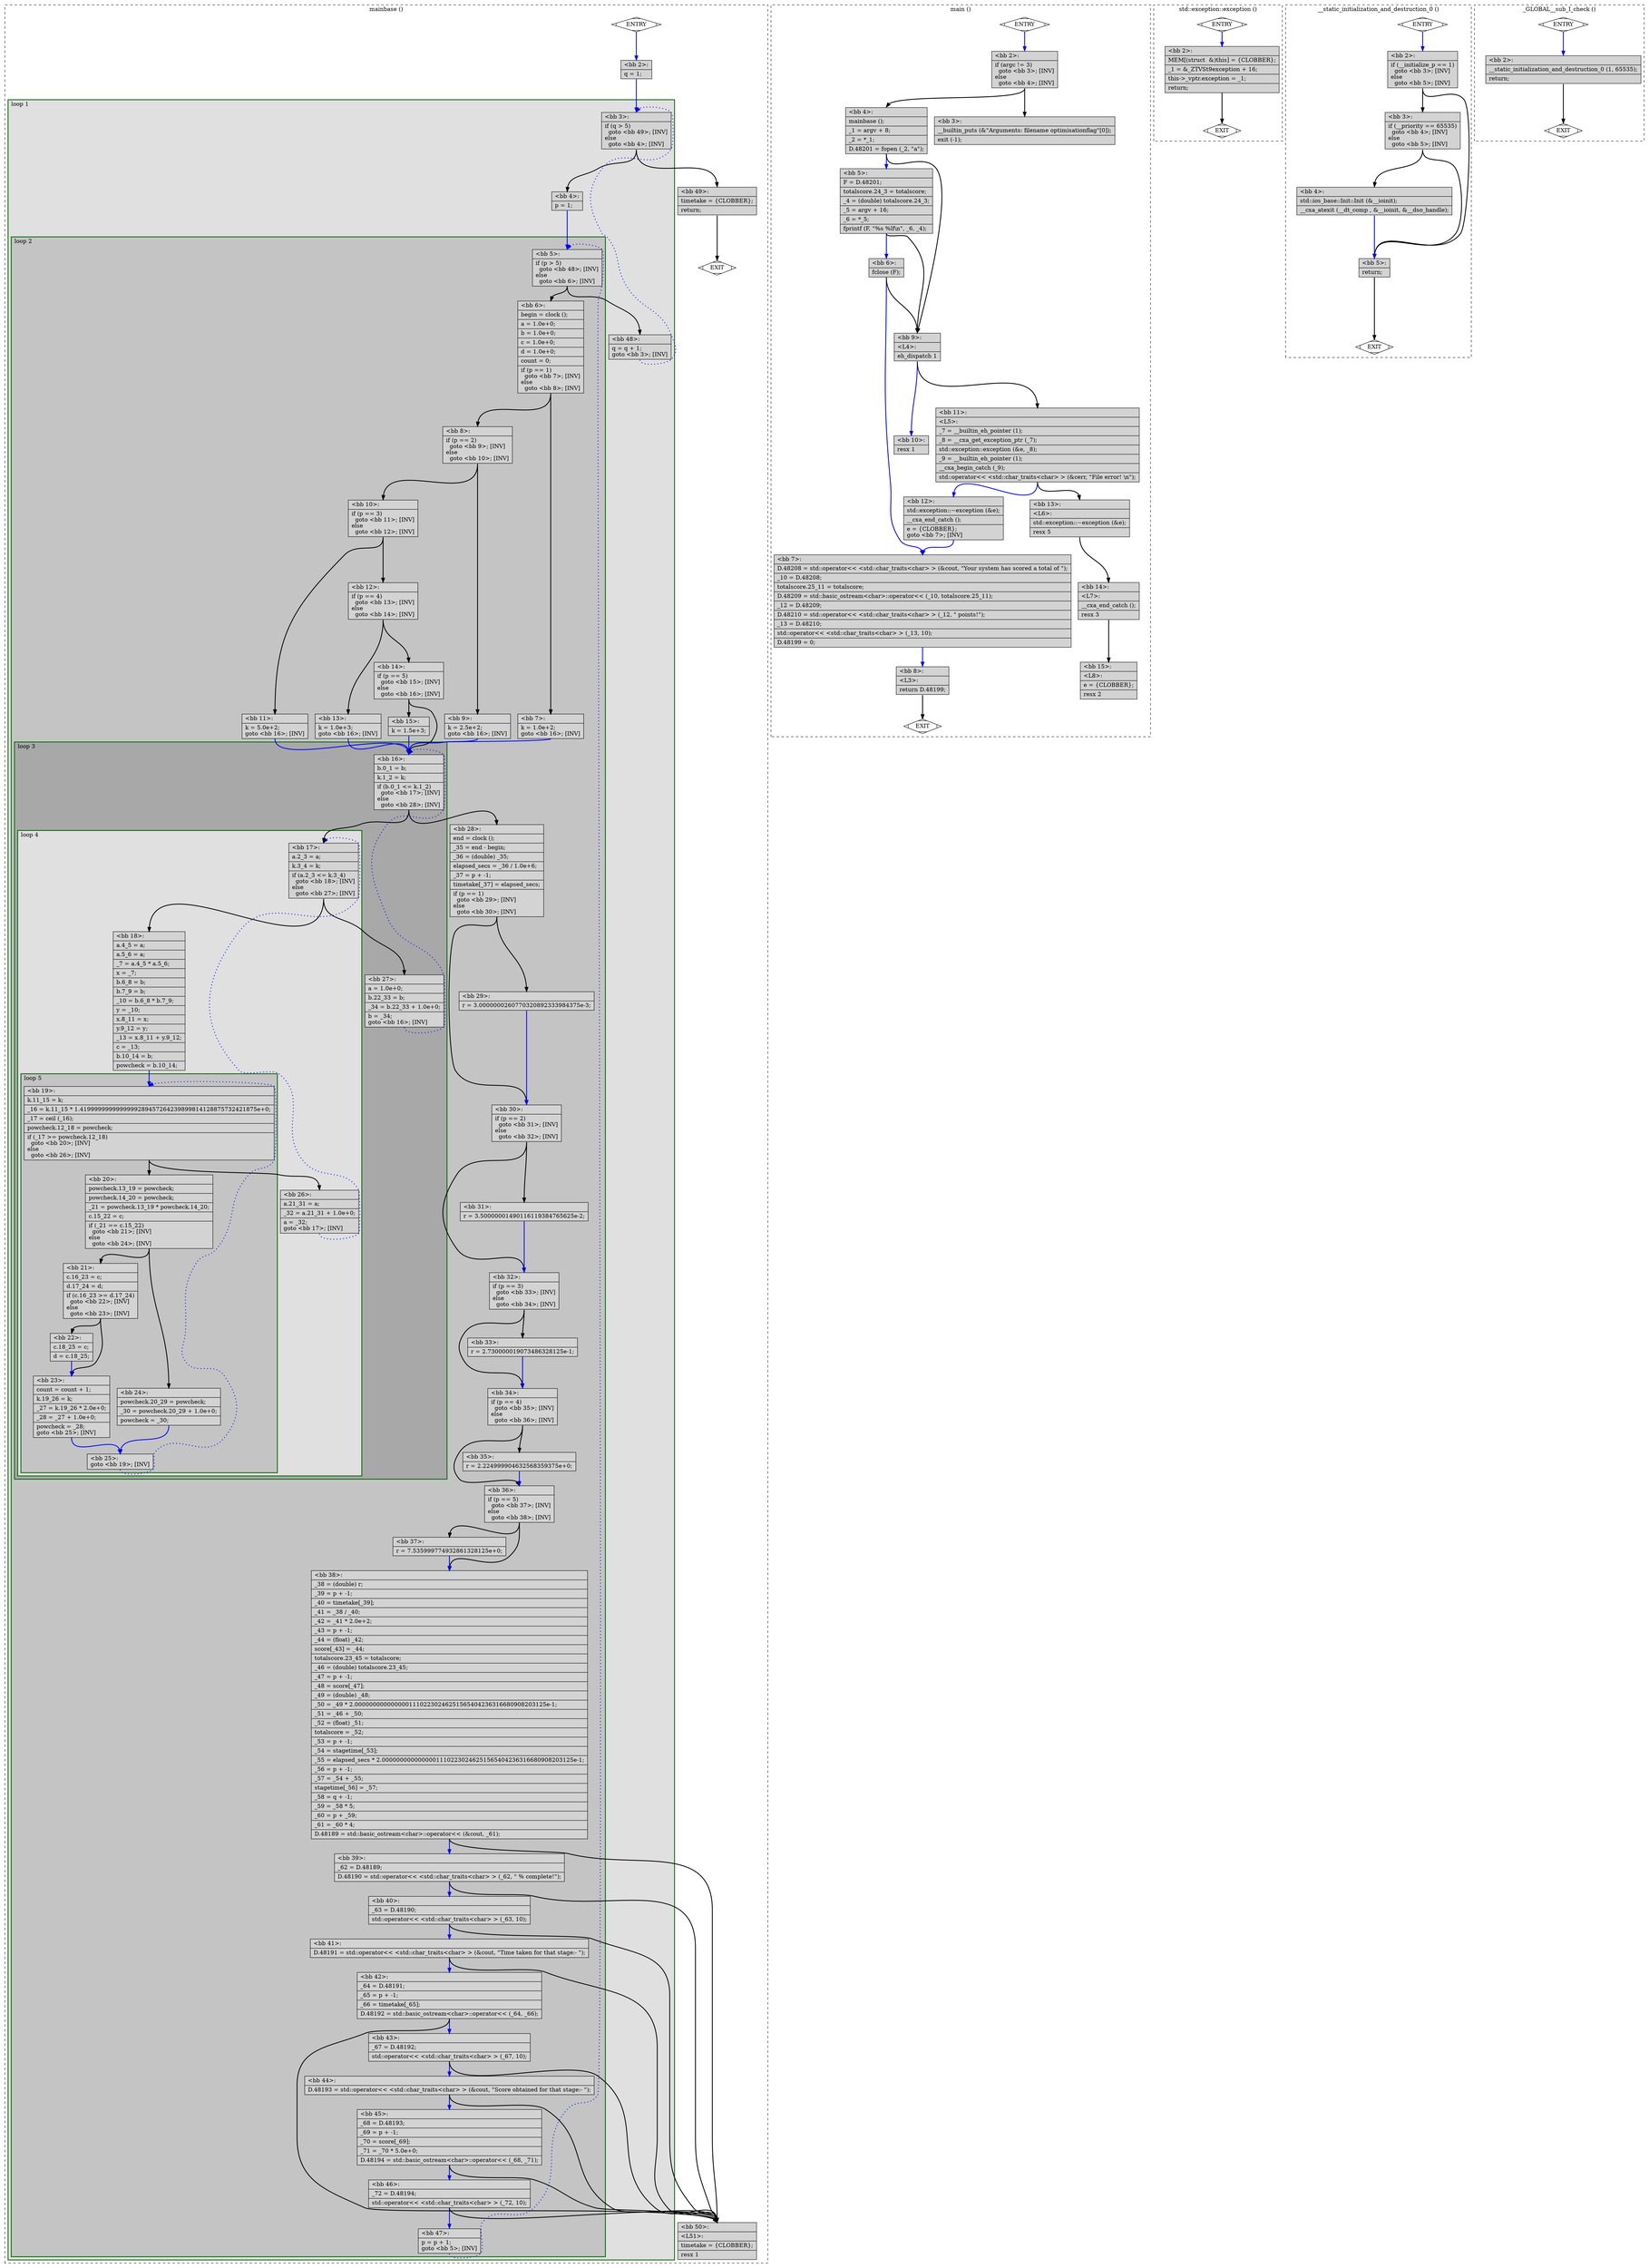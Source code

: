 digraph "benchmark.cpp.012t.ompexp" {
overlap=false;
subgraph "cluster_mainbase" {
	style="dashed";
	color="black";
	label="mainbase ()";
	subgraph cluster_1866_1 {
	style="filled";
	color="darkgreen";
	fillcolor="grey88";
	label="loop 1";
	labeljust=l;
	penwidth=2;
	subgraph cluster_1866_2 {
	style="filled";
	color="darkgreen";
	fillcolor="grey77";
	label="loop 2";
	labeljust=l;
	penwidth=2;
	subgraph cluster_1866_3 {
	style="filled";
	color="darkgreen";
	fillcolor="grey66";
	label="loop 3";
	labeljust=l;
	penwidth=2;
	subgraph cluster_1866_4 {
	style="filled";
	color="darkgreen";
	fillcolor="grey88";
	label="loop 4";
	labeljust=l;
	penwidth=2;
	subgraph cluster_1866_5 {
	style="filled";
	color="darkgreen";
	fillcolor="grey77";
	label="loop 5";
	labeljust=l;
	penwidth=2;
	fn_1866_basic_block_19 [shape=record,style=filled,fillcolor=lightgrey,label="{\<bb\ 19\>:\l\
|k.11_15\ =\ k;\l\
|_16\ =\ k.11_15\ *\ 1.4199999999999999289457264239899814128875732421875e+0;\l\
|_17\ =\ ceil\ (_16);\l\
|powcheck.12_18\ =\ powcheck;\l\
|if\ (_17\ \>=\ powcheck.12_18)\l\
\ \ goto\ \<bb\ 20\>;\ [INV]\l\
else\l\
\ \ goto\ \<bb\ 26\>;\ [INV]\l\
}"];

	fn_1866_basic_block_20 [shape=record,style=filled,fillcolor=lightgrey,label="{\<bb\ 20\>:\l\
|powcheck.13_19\ =\ powcheck;\l\
|powcheck.14_20\ =\ powcheck;\l\
|_21\ =\ powcheck.13_19\ *\ powcheck.14_20;\l\
|c.15_22\ =\ c;\l\
|if\ (_21\ ==\ c.15_22)\l\
\ \ goto\ \<bb\ 21\>;\ [INV]\l\
else\l\
\ \ goto\ \<bb\ 24\>;\ [INV]\l\
}"];

	fn_1866_basic_block_21 [shape=record,style=filled,fillcolor=lightgrey,label="{\<bb\ 21\>:\l\
|c.16_23\ =\ c;\l\
|d.17_24\ =\ d;\l\
|if\ (c.16_23\ \>=\ d.17_24)\l\
\ \ goto\ \<bb\ 22\>;\ [INV]\l\
else\l\
\ \ goto\ \<bb\ 23\>;\ [INV]\l\
}"];

	fn_1866_basic_block_24 [shape=record,style=filled,fillcolor=lightgrey,label="{\<bb\ 24\>:\l\
|powcheck.20_29\ =\ powcheck;\l\
|_30\ =\ powcheck.20_29\ +\ 1.0e+0;\l\
|powcheck\ =\ _30;\l\
}"];

	fn_1866_basic_block_22 [shape=record,style=filled,fillcolor=lightgrey,label="{\<bb\ 22\>:\l\
|c.18_25\ =\ c;\l\
|d\ =\ c.18_25;\l\
}"];

	fn_1866_basic_block_23 [shape=record,style=filled,fillcolor=lightgrey,label="{\<bb\ 23\>:\l\
|count\ =\ count\ +\ 1;\l\
|k.19_26\ =\ k;\l\
|_27\ =\ k.19_26\ *\ 2.0e+0;\l\
|_28\ =\ _27\ +\ 1.0e+0;\l\
|powcheck\ =\ _28;\l\
goto\ \<bb\ 25\>;\ [INV]\l\
}"];

	fn_1866_basic_block_25 [shape=record,style=filled,fillcolor=lightgrey,label="{\<bb\ 25\>:\l\
goto\ \<bb\ 19\>;\ [INV]\l\
}"];

	}
	fn_1866_basic_block_17 [shape=record,style=filled,fillcolor=lightgrey,label="{\<bb\ 17\>:\l\
|a.2_3\ =\ a;\l\
|k.3_4\ =\ k;\l\
|if\ (a.2_3\ \<=\ k.3_4)\l\
\ \ goto\ \<bb\ 18\>;\ [INV]\l\
else\l\
\ \ goto\ \<bb\ 27\>;\ [INV]\l\
}"];

	fn_1866_basic_block_18 [shape=record,style=filled,fillcolor=lightgrey,label="{\<bb\ 18\>:\l\
|a.4_5\ =\ a;\l\
|a.5_6\ =\ a;\l\
|_7\ =\ a.4_5\ *\ a.5_6;\l\
|x\ =\ _7;\l\
|b.6_8\ =\ b;\l\
|b.7_9\ =\ b;\l\
|_10\ =\ b.6_8\ *\ b.7_9;\l\
|y\ =\ _10;\l\
|x.8_11\ =\ x;\l\
|y.9_12\ =\ y;\l\
|_13\ =\ x.8_11\ +\ y.9_12;\l\
|c\ =\ _13;\l\
|b.10_14\ =\ b;\l\
|powcheck\ =\ b.10_14;\l\
}"];

	fn_1866_basic_block_26 [shape=record,style=filled,fillcolor=lightgrey,label="{\<bb\ 26\>:\l\
|a.21_31\ =\ a;\l\
|_32\ =\ a.21_31\ +\ 1.0e+0;\l\
|a\ =\ _32;\l\
goto\ \<bb\ 17\>;\ [INV]\l\
}"];

	}
	fn_1866_basic_block_16 [shape=record,style=filled,fillcolor=lightgrey,label="{\<bb\ 16\>:\l\
|b.0_1\ =\ b;\l\
|k.1_2\ =\ k;\l\
|if\ (b.0_1\ \<=\ k.1_2)\l\
\ \ goto\ \<bb\ 17\>;\ [INV]\l\
else\l\
\ \ goto\ \<bb\ 28\>;\ [INV]\l\
}"];

	fn_1866_basic_block_27 [shape=record,style=filled,fillcolor=lightgrey,label="{\<bb\ 27\>:\l\
|a\ =\ 1.0e+0;\l\
|b.22_33\ =\ b;\l\
|_34\ =\ b.22_33\ +\ 1.0e+0;\l\
|b\ =\ _34;\l\
goto\ \<bb\ 16\>;\ [INV]\l\
}"];

	}
	fn_1866_basic_block_5 [shape=record,style=filled,fillcolor=lightgrey,label="{\<bb\ 5\>:\l\
|if\ (p\ \>\ 5)\l\
\ \ goto\ \<bb\ 48\>;\ [INV]\l\
else\l\
\ \ goto\ \<bb\ 6\>;\ [INV]\l\
}"];

	fn_1866_basic_block_6 [shape=record,style=filled,fillcolor=lightgrey,label="{\<bb\ 6\>:\l\
|begin\ =\ clock\ ();\l\
|a\ =\ 1.0e+0;\l\
|b\ =\ 1.0e+0;\l\
|c\ =\ 1.0e+0;\l\
|d\ =\ 1.0e+0;\l\
|count\ =\ 0;\l\
|if\ (p\ ==\ 1)\l\
\ \ goto\ \<bb\ 7\>;\ [INV]\l\
else\l\
\ \ goto\ \<bb\ 8\>;\ [INV]\l\
}"];

	fn_1866_basic_block_7 [shape=record,style=filled,fillcolor=lightgrey,label="{\<bb\ 7\>:\l\
|k\ =\ 1.0e+2;\l\
goto\ \<bb\ 16\>;\ [INV]\l\
}"];

	fn_1866_basic_block_8 [shape=record,style=filled,fillcolor=lightgrey,label="{\<bb\ 8\>:\l\
|if\ (p\ ==\ 2)\l\
\ \ goto\ \<bb\ 9\>;\ [INV]\l\
else\l\
\ \ goto\ \<bb\ 10\>;\ [INV]\l\
}"];

	fn_1866_basic_block_9 [shape=record,style=filled,fillcolor=lightgrey,label="{\<bb\ 9\>:\l\
|k\ =\ 2.5e+2;\l\
goto\ \<bb\ 16\>;\ [INV]\l\
}"];

	fn_1866_basic_block_10 [shape=record,style=filled,fillcolor=lightgrey,label="{\<bb\ 10\>:\l\
|if\ (p\ ==\ 3)\l\
\ \ goto\ \<bb\ 11\>;\ [INV]\l\
else\l\
\ \ goto\ \<bb\ 12\>;\ [INV]\l\
}"];

	fn_1866_basic_block_28 [shape=record,style=filled,fillcolor=lightgrey,label="{\<bb\ 28\>:\l\
|end\ =\ clock\ ();\l\
|_35\ =\ end\ -\ begin;\l\
|_36\ =\ (double)\ _35;\l\
|elapsed_secs\ =\ _36\ /\ 1.0e+6;\l\
|_37\ =\ p\ +\ -1;\l\
|timetake[_37]\ =\ elapsed_secs;\l\
|if\ (p\ ==\ 1)\l\
\ \ goto\ \<bb\ 29\>;\ [INV]\l\
else\l\
\ \ goto\ \<bb\ 30\>;\ [INV]\l\
}"];

	fn_1866_basic_block_11 [shape=record,style=filled,fillcolor=lightgrey,label="{\<bb\ 11\>:\l\
|k\ =\ 5.0e+2;\l\
goto\ \<bb\ 16\>;\ [INV]\l\
}"];

	fn_1866_basic_block_12 [shape=record,style=filled,fillcolor=lightgrey,label="{\<bb\ 12\>:\l\
|if\ (p\ ==\ 4)\l\
\ \ goto\ \<bb\ 13\>;\ [INV]\l\
else\l\
\ \ goto\ \<bb\ 14\>;\ [INV]\l\
}"];

	fn_1866_basic_block_29 [shape=record,style=filled,fillcolor=lightgrey,label="{\<bb\ 29\>:\l\
|r\ =\ 3.0000000260770320892333984375e-3;\l\
}"];

	fn_1866_basic_block_30 [shape=record,style=filled,fillcolor=lightgrey,label="{\<bb\ 30\>:\l\
|if\ (p\ ==\ 2)\l\
\ \ goto\ \<bb\ 31\>;\ [INV]\l\
else\l\
\ \ goto\ \<bb\ 32\>;\ [INV]\l\
}"];

	fn_1866_basic_block_13 [shape=record,style=filled,fillcolor=lightgrey,label="{\<bb\ 13\>:\l\
|k\ =\ 1.0e+3;\l\
goto\ \<bb\ 16\>;\ [INV]\l\
}"];

	fn_1866_basic_block_14 [shape=record,style=filled,fillcolor=lightgrey,label="{\<bb\ 14\>:\l\
|if\ (p\ ==\ 5)\l\
\ \ goto\ \<bb\ 15\>;\ [INV]\l\
else\l\
\ \ goto\ \<bb\ 16\>;\ [INV]\l\
}"];

	fn_1866_basic_block_31 [shape=record,style=filled,fillcolor=lightgrey,label="{\<bb\ 31\>:\l\
|r\ =\ 3.50000001490116119384765625e-2;\l\
}"];

	fn_1866_basic_block_32 [shape=record,style=filled,fillcolor=lightgrey,label="{\<bb\ 32\>:\l\
|if\ (p\ ==\ 3)\l\
\ \ goto\ \<bb\ 33\>;\ [INV]\l\
else\l\
\ \ goto\ \<bb\ 34\>;\ [INV]\l\
}"];

	fn_1866_basic_block_15 [shape=record,style=filled,fillcolor=lightgrey,label="{\<bb\ 15\>:\l\
|k\ =\ 1.5e+3;\l\
}"];

	fn_1866_basic_block_33 [shape=record,style=filled,fillcolor=lightgrey,label="{\<bb\ 33\>:\l\
|r\ =\ 2.730000019073486328125e-1;\l\
}"];

	fn_1866_basic_block_34 [shape=record,style=filled,fillcolor=lightgrey,label="{\<bb\ 34\>:\l\
|if\ (p\ ==\ 4)\l\
\ \ goto\ \<bb\ 35\>;\ [INV]\l\
else\l\
\ \ goto\ \<bb\ 36\>;\ [INV]\l\
}"];

	fn_1866_basic_block_35 [shape=record,style=filled,fillcolor=lightgrey,label="{\<bb\ 35\>:\l\
|r\ =\ 2.224999904632568359375e+0;\l\
}"];

	fn_1866_basic_block_36 [shape=record,style=filled,fillcolor=lightgrey,label="{\<bb\ 36\>:\l\
|if\ (p\ ==\ 5)\l\
\ \ goto\ \<bb\ 37\>;\ [INV]\l\
else\l\
\ \ goto\ \<bb\ 38\>;\ [INV]\l\
}"];

	fn_1866_basic_block_37 [shape=record,style=filled,fillcolor=lightgrey,label="{\<bb\ 37\>:\l\
|r\ =\ 7.535999774932861328125e+0;\l\
}"];

	fn_1866_basic_block_38 [shape=record,style=filled,fillcolor=lightgrey,label="{\<bb\ 38\>:\l\
|_38\ =\ (double)\ r;\l\
|_39\ =\ p\ +\ -1;\l\
|_40\ =\ timetake[_39];\l\
|_41\ =\ _38\ /\ _40;\l\
|_42\ =\ _41\ *\ 2.0e+2;\l\
|_43\ =\ p\ +\ -1;\l\
|_44\ =\ (float)\ _42;\l\
|score[_43]\ =\ _44;\l\
|totalscore.23_45\ =\ totalscore;\l\
|_46\ =\ (double)\ totalscore.23_45;\l\
|_47\ =\ p\ +\ -1;\l\
|_48\ =\ score[_47];\l\
|_49\ =\ (double)\ _48;\l\
|_50\ =\ _49\ *\ 2.00000000000000011102230246251565404236316680908203125e-1;\l\
|_51\ =\ _46\ +\ _50;\l\
|_52\ =\ (float)\ _51;\l\
|totalscore\ =\ _52;\l\
|_53\ =\ p\ +\ -1;\l\
|_54\ =\ stagetime[_53];\l\
|_55\ =\ elapsed_secs\ *\ 2.00000000000000011102230246251565404236316680908203125e-1;\l\
|_56\ =\ p\ +\ -1;\l\
|_57\ =\ _54\ +\ _55;\l\
|stagetime[_56]\ =\ _57;\l\
|_58\ =\ q\ +\ -1;\l\
|_59\ =\ _58\ *\ 5;\l\
|_60\ =\ p\ +\ _59;\l\
|_61\ =\ _60\ *\ 4;\l\
|D.48189\ =\ std::basic_ostream\<char\>::operator\<\<\ (&cout,\ _61);\l\
}"];

	fn_1866_basic_block_39 [shape=record,style=filled,fillcolor=lightgrey,label="{\<bb\ 39\>:\l\
|_62\ =\ D.48189;\l\
|D.48190\ =\ std::operator\<\<\ \<std::char_traits\<char\>\ \>\ (_62,\ \"\ %\ complete!\");\l\
}"];

	fn_1866_basic_block_40 [shape=record,style=filled,fillcolor=lightgrey,label="{\<bb\ 40\>:\l\
|_63\ =\ D.48190;\l\
|std::operator\<\<\ \<std::char_traits\<char\>\ \>\ (_63,\ 10);\l\
}"];

	fn_1866_basic_block_41 [shape=record,style=filled,fillcolor=lightgrey,label="{\<bb\ 41\>:\l\
|D.48191\ =\ std::operator\<\<\ \<std::char_traits\<char\>\ \>\ (&cout,\ \"Time\ taken\ for\ that\ stage:-\ \");\l\
}"];

	fn_1866_basic_block_42 [shape=record,style=filled,fillcolor=lightgrey,label="{\<bb\ 42\>:\l\
|_64\ =\ D.48191;\l\
|_65\ =\ p\ +\ -1;\l\
|_66\ =\ timetake[_65];\l\
|D.48192\ =\ std::basic_ostream\<char\>::operator\<\<\ (_64,\ _66);\l\
}"];

	fn_1866_basic_block_43 [shape=record,style=filled,fillcolor=lightgrey,label="{\<bb\ 43\>:\l\
|_67\ =\ D.48192;\l\
|std::operator\<\<\ \<std::char_traits\<char\>\ \>\ (_67,\ 10);\l\
}"];

	fn_1866_basic_block_44 [shape=record,style=filled,fillcolor=lightgrey,label="{\<bb\ 44\>:\l\
|D.48193\ =\ std::operator\<\<\ \<std::char_traits\<char\>\ \>\ (&cout,\ \"Score\ obtained\ for\ that\ stage:-\ \");\l\
}"];

	fn_1866_basic_block_45 [shape=record,style=filled,fillcolor=lightgrey,label="{\<bb\ 45\>:\l\
|_68\ =\ D.48193;\l\
|_69\ =\ p\ +\ -1;\l\
|_70\ =\ score[_69];\l\
|_71\ =\ _70\ *\ 5.0e+0;\l\
|D.48194\ =\ std::basic_ostream\<char\>::operator\<\<\ (_68,\ _71);\l\
}"];

	fn_1866_basic_block_46 [shape=record,style=filled,fillcolor=lightgrey,label="{\<bb\ 46\>:\l\
|_72\ =\ D.48194;\l\
|std::operator\<\<\ \<std::char_traits\<char\>\ \>\ (_72,\ 10);\l\
}"];

	fn_1866_basic_block_47 [shape=record,style=filled,fillcolor=lightgrey,label="{\<bb\ 47\>:\l\
|p\ =\ p\ +\ 1;\l\
goto\ \<bb\ 5\>;\ [INV]\l\
}"];

	}
	fn_1866_basic_block_3 [shape=record,style=filled,fillcolor=lightgrey,label="{\<bb\ 3\>:\l\
|if\ (q\ \>\ 5)\l\
\ \ goto\ \<bb\ 49\>;\ [INV]\l\
else\l\
\ \ goto\ \<bb\ 4\>;\ [INV]\l\
}"];

	fn_1866_basic_block_4 [shape=record,style=filled,fillcolor=lightgrey,label="{\<bb\ 4\>:\l\
|p\ =\ 1;\l\
}"];

	fn_1866_basic_block_48 [shape=record,style=filled,fillcolor=lightgrey,label="{\<bb\ 48\>:\l\
|q\ =\ q\ +\ 1;\l\
goto\ \<bb\ 3\>;\ [INV]\l\
}"];

	}
	fn_1866_basic_block_0 [shape=Mdiamond,style=filled,fillcolor=white,label="ENTRY"];

	fn_1866_basic_block_1 [shape=Mdiamond,style=filled,fillcolor=white,label="EXIT"];

	fn_1866_basic_block_2 [shape=record,style=filled,fillcolor=lightgrey,label="{\<bb\ 2\>:\l\
|q\ =\ 1;\l\
}"];

	fn_1866_basic_block_49 [shape=record,style=filled,fillcolor=lightgrey,label="{\<bb\ 49\>:\l\
|timetake\ =\ \{CLOBBER\};\l\
|return;\l\
}"];

	fn_1866_basic_block_50 [shape=record,style=filled,fillcolor=lightgrey,label="{\<bb\ 50\>:\l\
|\<L51\>:\l\
|timetake\ =\ \{CLOBBER\};\l\
|resx\ 1\l\
}"];

	fn_1866_basic_block_0:s -> fn_1866_basic_block_2:n [style="solid,bold",color=blue,weight=100,constraint=true];
	fn_1866_basic_block_2:s -> fn_1866_basic_block_3:n [style="solid,bold",color=blue,weight=100,constraint=true];
	fn_1866_basic_block_3:s -> fn_1866_basic_block_49:n [style="solid,bold",color=black,weight=10,constraint=true];
	fn_1866_basic_block_3:s -> fn_1866_basic_block_4:n [style="solid,bold",color=black,weight=10,constraint=true];
	fn_1866_basic_block_4:s -> fn_1866_basic_block_5:n [style="solid,bold",color=blue,weight=100,constraint=true];
	fn_1866_basic_block_5:s -> fn_1866_basic_block_48:n [style="solid,bold",color=black,weight=10,constraint=true];
	fn_1866_basic_block_5:s -> fn_1866_basic_block_6:n [style="solid,bold",color=black,weight=10,constraint=true];
	fn_1866_basic_block_6:s -> fn_1866_basic_block_7:n [style="solid,bold",color=black,weight=10,constraint=true];
	fn_1866_basic_block_6:s -> fn_1866_basic_block_8:n [style="solid,bold",color=black,weight=10,constraint=true];
	fn_1866_basic_block_7:s -> fn_1866_basic_block_16:n [style="solid,bold",color=blue,weight=100,constraint=true];
	fn_1866_basic_block_8:s -> fn_1866_basic_block_9:n [style="solid,bold",color=black,weight=10,constraint=true];
	fn_1866_basic_block_8:s -> fn_1866_basic_block_10:n [style="solid,bold",color=black,weight=10,constraint=true];
	fn_1866_basic_block_9:s -> fn_1866_basic_block_16:n [style="solid,bold",color=blue,weight=100,constraint=true];
	fn_1866_basic_block_10:s -> fn_1866_basic_block_11:n [style="solid,bold",color=black,weight=10,constraint=true];
	fn_1866_basic_block_10:s -> fn_1866_basic_block_12:n [style="solid,bold",color=black,weight=10,constraint=true];
	fn_1866_basic_block_11:s -> fn_1866_basic_block_16:n [style="solid,bold",color=blue,weight=100,constraint=true];
	fn_1866_basic_block_12:s -> fn_1866_basic_block_13:n [style="solid,bold",color=black,weight=10,constraint=true];
	fn_1866_basic_block_12:s -> fn_1866_basic_block_14:n [style="solid,bold",color=black,weight=10,constraint=true];
	fn_1866_basic_block_13:s -> fn_1866_basic_block_16:n [style="solid,bold",color=blue,weight=100,constraint=true];
	fn_1866_basic_block_14:s -> fn_1866_basic_block_15:n [style="solid,bold",color=black,weight=10,constraint=true];
	fn_1866_basic_block_14:s -> fn_1866_basic_block_16:n [style="solid,bold",color=black,weight=10,constraint=true];
	fn_1866_basic_block_15:s -> fn_1866_basic_block_16:n [style="solid,bold",color=blue,weight=100,constraint=true];
	fn_1866_basic_block_16:s -> fn_1866_basic_block_17:n [style="solid,bold",color=black,weight=10,constraint=true];
	fn_1866_basic_block_16:s -> fn_1866_basic_block_28:n [style="solid,bold",color=black,weight=10,constraint=true];
	fn_1866_basic_block_17:s -> fn_1866_basic_block_18:n [style="solid,bold",color=black,weight=10,constraint=true];
	fn_1866_basic_block_17:s -> fn_1866_basic_block_27:n [style="solid,bold",color=black,weight=10,constraint=true];
	fn_1866_basic_block_18:s -> fn_1866_basic_block_19:n [style="solid,bold",color=blue,weight=100,constraint=true];
	fn_1866_basic_block_19:s -> fn_1866_basic_block_20:n [style="solid,bold",color=black,weight=10,constraint=true];
	fn_1866_basic_block_19:s -> fn_1866_basic_block_26:n [style="solid,bold",color=black,weight=10,constraint=true];
	fn_1866_basic_block_20:s -> fn_1866_basic_block_21:n [style="solid,bold",color=black,weight=10,constraint=true];
	fn_1866_basic_block_20:s -> fn_1866_basic_block_24:n [style="solid,bold",color=black,weight=10,constraint=true];
	fn_1866_basic_block_21:s -> fn_1866_basic_block_22:n [style="solid,bold",color=black,weight=10,constraint=true];
	fn_1866_basic_block_21:s -> fn_1866_basic_block_23:n [style="solid,bold",color=black,weight=10,constraint=true];
	fn_1866_basic_block_22:s -> fn_1866_basic_block_23:n [style="solid,bold",color=blue,weight=100,constraint=true];
	fn_1866_basic_block_23:s -> fn_1866_basic_block_25:n [style="solid,bold",color=blue,weight=100,constraint=true];
	fn_1866_basic_block_24:s -> fn_1866_basic_block_25:n [style="solid,bold",color=blue,weight=100,constraint=true];
	fn_1866_basic_block_25:s -> fn_1866_basic_block_19:n [style="dotted,bold",color=blue,weight=10,constraint=false];
	fn_1866_basic_block_26:s -> fn_1866_basic_block_17:n [style="dotted,bold",color=blue,weight=10,constraint=false];
	fn_1866_basic_block_27:s -> fn_1866_basic_block_16:n [style="dotted,bold",color=blue,weight=10,constraint=false];
	fn_1866_basic_block_28:s -> fn_1866_basic_block_29:n [style="solid,bold",color=black,weight=10,constraint=true];
	fn_1866_basic_block_28:s -> fn_1866_basic_block_30:n [style="solid,bold",color=black,weight=10,constraint=true];
	fn_1866_basic_block_29:s -> fn_1866_basic_block_30:n [style="solid,bold",color=blue,weight=100,constraint=true];
	fn_1866_basic_block_30:s -> fn_1866_basic_block_31:n [style="solid,bold",color=black,weight=10,constraint=true];
	fn_1866_basic_block_30:s -> fn_1866_basic_block_32:n [style="solid,bold",color=black,weight=10,constraint=true];
	fn_1866_basic_block_31:s -> fn_1866_basic_block_32:n [style="solid,bold",color=blue,weight=100,constraint=true];
	fn_1866_basic_block_32:s -> fn_1866_basic_block_33:n [style="solid,bold",color=black,weight=10,constraint=true];
	fn_1866_basic_block_32:s -> fn_1866_basic_block_34:n [style="solid,bold",color=black,weight=10,constraint=true];
	fn_1866_basic_block_33:s -> fn_1866_basic_block_34:n [style="solid,bold",color=blue,weight=100,constraint=true];
	fn_1866_basic_block_34:s -> fn_1866_basic_block_35:n [style="solid,bold",color=black,weight=10,constraint=true];
	fn_1866_basic_block_34:s -> fn_1866_basic_block_36:n [style="solid,bold",color=black,weight=10,constraint=true];
	fn_1866_basic_block_35:s -> fn_1866_basic_block_36:n [style="solid,bold",color=blue,weight=100,constraint=true];
	fn_1866_basic_block_36:s -> fn_1866_basic_block_37:n [style="solid,bold",color=black,weight=10,constraint=true];
	fn_1866_basic_block_36:s -> fn_1866_basic_block_38:n [style="solid,bold",color=black,weight=10,constraint=true];
	fn_1866_basic_block_37:s -> fn_1866_basic_block_38:n [style="solid,bold",color=blue,weight=100,constraint=true];
	fn_1866_basic_block_38:s -> fn_1866_basic_block_50:n [style="solid,bold",color=black,weight=10,constraint=true];
	fn_1866_basic_block_38:s -> fn_1866_basic_block_39:n [style="solid,bold",color=blue,weight=100,constraint=true];
	fn_1866_basic_block_39:s -> fn_1866_basic_block_50:n [style="solid,bold",color=black,weight=10,constraint=true];
	fn_1866_basic_block_39:s -> fn_1866_basic_block_40:n [style="solid,bold",color=blue,weight=100,constraint=true];
	fn_1866_basic_block_40:s -> fn_1866_basic_block_50:n [style="solid,bold",color=black,weight=10,constraint=true];
	fn_1866_basic_block_40:s -> fn_1866_basic_block_41:n [style="solid,bold",color=blue,weight=100,constraint=true];
	fn_1866_basic_block_41:s -> fn_1866_basic_block_50:n [style="solid,bold",color=black,weight=10,constraint=true];
	fn_1866_basic_block_41:s -> fn_1866_basic_block_42:n [style="solid,bold",color=blue,weight=100,constraint=true];
	fn_1866_basic_block_42:s -> fn_1866_basic_block_50:n [style="solid,bold",color=black,weight=10,constraint=true];
	fn_1866_basic_block_42:s -> fn_1866_basic_block_43:n [style="solid,bold",color=blue,weight=100,constraint=true];
	fn_1866_basic_block_43:s -> fn_1866_basic_block_50:n [style="solid,bold",color=black,weight=10,constraint=true];
	fn_1866_basic_block_43:s -> fn_1866_basic_block_44:n [style="solid,bold",color=blue,weight=100,constraint=true];
	fn_1866_basic_block_44:s -> fn_1866_basic_block_50:n [style="solid,bold",color=black,weight=10,constraint=true];
	fn_1866_basic_block_44:s -> fn_1866_basic_block_45:n [style="solid,bold",color=blue,weight=100,constraint=true];
	fn_1866_basic_block_45:s -> fn_1866_basic_block_50:n [style="solid,bold",color=black,weight=10,constraint=true];
	fn_1866_basic_block_45:s -> fn_1866_basic_block_46:n [style="solid,bold",color=blue,weight=100,constraint=true];
	fn_1866_basic_block_46:s -> fn_1866_basic_block_50:n [style="solid,bold",color=black,weight=10,constraint=true];
	fn_1866_basic_block_46:s -> fn_1866_basic_block_47:n [style="solid,bold",color=blue,weight=100,constraint=true];
	fn_1866_basic_block_47:s -> fn_1866_basic_block_5:n [style="dotted,bold",color=blue,weight=10,constraint=false];
	fn_1866_basic_block_48:s -> fn_1866_basic_block_3:n [style="dotted,bold",color=blue,weight=10,constraint=false];
	fn_1866_basic_block_49:s -> fn_1866_basic_block_1:n [style="solid,bold",color=black,weight=10,constraint=true];
	fn_1866_basic_block_0:s -> fn_1866_basic_block_1:n [style="invis",constraint=true];
}
subgraph "cluster_main" {
	style="dashed";
	color="black";
	label="main ()";
	fn_1867_basic_block_0 [shape=Mdiamond,style=filled,fillcolor=white,label="ENTRY"];

	fn_1867_basic_block_1 [shape=Mdiamond,style=filled,fillcolor=white,label="EXIT"];

	fn_1867_basic_block_2 [shape=record,style=filled,fillcolor=lightgrey,label="{\<bb\ 2\>:\l\
|if\ (argc\ !=\ 3)\l\
\ \ goto\ \<bb\ 3\>;\ [INV]\l\
else\l\
\ \ goto\ \<bb\ 4\>;\ [INV]\l\
}"];

	fn_1867_basic_block_3 [shape=record,style=filled,fillcolor=lightgrey,label="{\<bb\ 3\>:\l\
|__builtin_puts\ (&\"Arguments:\ filename\ optimisationflag\"[0]);\l\
|exit\ (-1);\l\
}"];

	fn_1867_basic_block_4 [shape=record,style=filled,fillcolor=lightgrey,label="{\<bb\ 4\>:\l\
|mainbase\ ();\l\
|_1\ =\ argv\ +\ 8;\l\
|_2\ =\ *_1;\l\
|D.48201\ =\ fopen\ (_2,\ \"a\");\l\
}"];

	fn_1867_basic_block_5 [shape=record,style=filled,fillcolor=lightgrey,label="{\<bb\ 5\>:\l\
|F\ =\ D.48201;\l\
|totalscore.24_3\ =\ totalscore;\l\
|_4\ =\ (double)\ totalscore.24_3;\l\
|_5\ =\ argv\ +\ 16;\l\
|_6\ =\ *_5;\l\
|fprintf\ (F,\ \"%s\ %lf\\n\",\ _6,\ _4);\l\
}"];

	fn_1867_basic_block_6 [shape=record,style=filled,fillcolor=lightgrey,label="{\<bb\ 6\>:\l\
|fclose\ (F);\l\
}"];

	fn_1867_basic_block_7 [shape=record,style=filled,fillcolor=lightgrey,label="{\<bb\ 7\>:\l\
|D.48208\ =\ std::operator\<\<\ \<std::char_traits\<char\>\ \>\ (&cout,\ \"Your\ system\ has\ scored\ a\ total\ of\ \");\l\
|_10\ =\ D.48208;\l\
|totalscore.25_11\ =\ totalscore;\l\
|D.48209\ =\ std::basic_ostream\<char\>::operator\<\<\ (_10,\ totalscore.25_11);\l\
|_12\ =\ D.48209;\l\
|D.48210\ =\ std::operator\<\<\ \<std::char_traits\<char\>\ \>\ (_12,\ \"\ points!\");\l\
|_13\ =\ D.48210;\l\
|std::operator\<\<\ \<std::char_traits\<char\>\ \>\ (_13,\ 10);\l\
|D.48199\ =\ 0;\l\
}"];

	fn_1867_basic_block_8 [shape=record,style=filled,fillcolor=lightgrey,label="{\<bb\ 8\>:\l\
|\<L3\>:\l\
|return\ D.48199;\l\
}"];

	fn_1867_basic_block_9 [shape=record,style=filled,fillcolor=lightgrey,label="{\<bb\ 9\>:\l\
|\<L4\>:\l\
|eh_dispatch\ 1\l\
}"];

	fn_1867_basic_block_10 [shape=record,style=filled,fillcolor=lightgrey,label="{\<bb\ 10\>:\l\
|resx\ 1\l\
}"];

	fn_1867_basic_block_11 [shape=record,style=filled,fillcolor=lightgrey,label="{\<bb\ 11\>:\l\
|\<L5\>:\l\
|_7\ =\ __builtin_eh_pointer\ (1);\l\
|_8\ =\ __cxa_get_exception_ptr\ (_7);\l\
|std::exception::exception\ (&e,\ _8);\l\
|_9\ =\ __builtin_eh_pointer\ (1);\l\
|__cxa_begin_catch\ (_9);\l\
|std::operator\<\<\ \<std::char_traits\<char\>\ \>\ (&cerr,\ \"File\ error!\ \\n\");\l\
}"];

	fn_1867_basic_block_12 [shape=record,style=filled,fillcolor=lightgrey,label="{\<bb\ 12\>:\l\
|std::exception::~exception\ (&e);\l\
|__cxa_end_catch\ ();\l\
|e\ =\ \{CLOBBER\};\l\
goto\ \<bb\ 7\>;\ [INV]\l\
}"];

	fn_1867_basic_block_13 [shape=record,style=filled,fillcolor=lightgrey,label="{\<bb\ 13\>:\l\
|\<L6\>:\l\
|std::exception::~exception\ (&e);\l\
|resx\ 5\l\
}"];

	fn_1867_basic_block_14 [shape=record,style=filled,fillcolor=lightgrey,label="{\<bb\ 14\>:\l\
|\<L7\>:\l\
|__cxa_end_catch\ ();\l\
|resx\ 3\l\
}"];

	fn_1867_basic_block_15 [shape=record,style=filled,fillcolor=lightgrey,label="{\<bb\ 15\>:\l\
|\<L8\>:\l\
|e\ =\ \{CLOBBER\};\l\
|resx\ 2\l\
}"];

	fn_1867_basic_block_0:s -> fn_1867_basic_block_2:n [style="solid,bold",color=blue,weight=100,constraint=true];
	fn_1867_basic_block_2:s -> fn_1867_basic_block_3:n [style="solid,bold",color=black,weight=10,constraint=true];
	fn_1867_basic_block_2:s -> fn_1867_basic_block_4:n [style="solid,bold",color=black,weight=10,constraint=true];
	fn_1867_basic_block_4:s -> fn_1867_basic_block_9:n [style="solid,bold",color=black,weight=10,constraint=true];
	fn_1867_basic_block_4:s -> fn_1867_basic_block_5:n [style="solid,bold",color=blue,weight=100,constraint=true];
	fn_1867_basic_block_5:s -> fn_1867_basic_block_9:n [style="solid,bold",color=black,weight=10,constraint=true];
	fn_1867_basic_block_5:s -> fn_1867_basic_block_6:n [style="solid,bold",color=blue,weight=100,constraint=true];
	fn_1867_basic_block_6:s -> fn_1867_basic_block_9:n [style="solid,bold",color=black,weight=10,constraint=true];
	fn_1867_basic_block_6:s -> fn_1867_basic_block_7:n [style="solid,bold",color=blue,weight=100,constraint=true];
	fn_1867_basic_block_7:s -> fn_1867_basic_block_8:n [style="solid,bold",color=blue,weight=100,constraint=true];
	fn_1867_basic_block_8:s -> fn_1867_basic_block_1:n [style="solid,bold",color=black,weight=10,constraint=true];
	fn_1867_basic_block_9:s -> fn_1867_basic_block_11:n [style="solid,bold",color=black,weight=10,constraint=true];
	fn_1867_basic_block_9:s -> fn_1867_basic_block_10:n [style="solid,bold",color=blue,weight=100,constraint=true];
	fn_1867_basic_block_11:s -> fn_1867_basic_block_13:n [style="solid,bold",color=black,weight=10,constraint=true];
	fn_1867_basic_block_11:s -> fn_1867_basic_block_12:n [style="solid,bold",color=blue,weight=100,constraint=true];
	fn_1867_basic_block_12:s -> fn_1867_basic_block_7:n [style="solid,bold",color=blue,weight=100,constraint=true];
	fn_1867_basic_block_13:s -> fn_1867_basic_block_14:n [style="solid,bold",color=black,weight=10,constraint=true];
	fn_1867_basic_block_14:s -> fn_1867_basic_block_15:n [style="solid,bold",color=black,weight=10,constraint=true];
	fn_1867_basic_block_0:s -> fn_1867_basic_block_1:n [style="invis",constraint=true];
}
subgraph "cluster_std::exception::exception" {
	style="dashed";
	color="black";
	label="std::exception::exception ()";
	fn_1869_basic_block_0 [shape=Mdiamond,style=filled,fillcolor=white,label="ENTRY"];

	fn_1869_basic_block_1 [shape=Mdiamond,style=filled,fillcolor=white,label="EXIT"];

	fn_1869_basic_block_2 [shape=record,style=filled,fillcolor=lightgrey,label="{\<bb\ 2\>:\l\
|MEM[(struct\ \ &)this]\ =\ \{CLOBBER\};\l\
|_1\ =\ &_ZTVSt9exception\ +\ 16;\l\
|this-\>_vptr.exception\ =\ _1;\l\
|return;\l\
}"];

	fn_1869_basic_block_0:s -> fn_1869_basic_block_2:n [style="solid,bold",color=blue,weight=100,constraint=true];
	fn_1869_basic_block_2:s -> fn_1869_basic_block_1:n [style="solid,bold",color=black,weight=10,constraint=true];
	fn_1869_basic_block_0:s -> fn_1869_basic_block_1:n [style="invis",constraint=true];
}
subgraph "cluster___static_initialization_and_destruction_0" {
	style="dashed";
	color="black";
	label="__static_initialization_and_destruction_0 ()";
	fn_2375_basic_block_0 [shape=Mdiamond,style=filled,fillcolor=white,label="ENTRY"];

	fn_2375_basic_block_1 [shape=Mdiamond,style=filled,fillcolor=white,label="EXIT"];

	fn_2375_basic_block_2 [shape=record,style=filled,fillcolor=lightgrey,label="{\<bb\ 2\>:\l\
|if\ (__initialize_p\ ==\ 1)\l\
\ \ goto\ \<bb\ 3\>;\ [INV]\l\
else\l\
\ \ goto\ \<bb\ 5\>;\ [INV]\l\
}"];

	fn_2375_basic_block_3 [shape=record,style=filled,fillcolor=lightgrey,label="{\<bb\ 3\>:\l\
|if\ (__priority\ ==\ 65535)\l\
\ \ goto\ \<bb\ 4\>;\ [INV]\l\
else\l\
\ \ goto\ \<bb\ 5\>;\ [INV]\l\
}"];

	fn_2375_basic_block_4 [shape=record,style=filled,fillcolor=lightgrey,label="{\<bb\ 4\>:\l\
|std::ios_base::Init::Init\ (&__ioinit);\l\
|__cxa_atexit\ (__dt_comp\ ,\ &__ioinit,\ &__dso_handle);\l\
}"];

	fn_2375_basic_block_5 [shape=record,style=filled,fillcolor=lightgrey,label="{\<bb\ 5\>:\l\
|return;\l\
}"];

	fn_2375_basic_block_0:s -> fn_2375_basic_block_2:n [style="solid,bold",color=blue,weight=100,constraint=true];
	fn_2375_basic_block_2:s -> fn_2375_basic_block_3:n [style="solid,bold",color=black,weight=10,constraint=true];
	fn_2375_basic_block_2:s -> fn_2375_basic_block_5:n [style="solid,bold",color=black,weight=10,constraint=true];
	fn_2375_basic_block_3:s -> fn_2375_basic_block_4:n [style="solid,bold",color=black,weight=10,constraint=true];
	fn_2375_basic_block_3:s -> fn_2375_basic_block_5:n [style="solid,bold",color=black,weight=10,constraint=true];
	fn_2375_basic_block_4:s -> fn_2375_basic_block_5:n [style="solid,bold",color=blue,weight=100,constraint=true];
	fn_2375_basic_block_5:s -> fn_2375_basic_block_1:n [style="solid,bold",color=black,weight=10,constraint=true];
	fn_2375_basic_block_0:s -> fn_2375_basic_block_1:n [style="invis",constraint=true];
}
subgraph "cluster__GLOBAL__sub_I_check" {
	style="dashed";
	color="black";
	label="_GLOBAL__sub_I_check ()";
	fn_2376_basic_block_0 [shape=Mdiamond,style=filled,fillcolor=white,label="ENTRY"];

	fn_2376_basic_block_1 [shape=Mdiamond,style=filled,fillcolor=white,label="EXIT"];

	fn_2376_basic_block_2 [shape=record,style=filled,fillcolor=lightgrey,label="{\<bb\ 2\>:\l\
|__static_initialization_and_destruction_0\ (1,\ 65535);\l\
|return;\l\
}"];

	fn_2376_basic_block_0:s -> fn_2376_basic_block_2:n [style="solid,bold",color=blue,weight=100,constraint=true];
	fn_2376_basic_block_2:s -> fn_2376_basic_block_1:n [style="solid,bold",color=black,weight=10,constraint=true];
	fn_2376_basic_block_0:s -> fn_2376_basic_block_1:n [style="invis",constraint=true];
}
}
